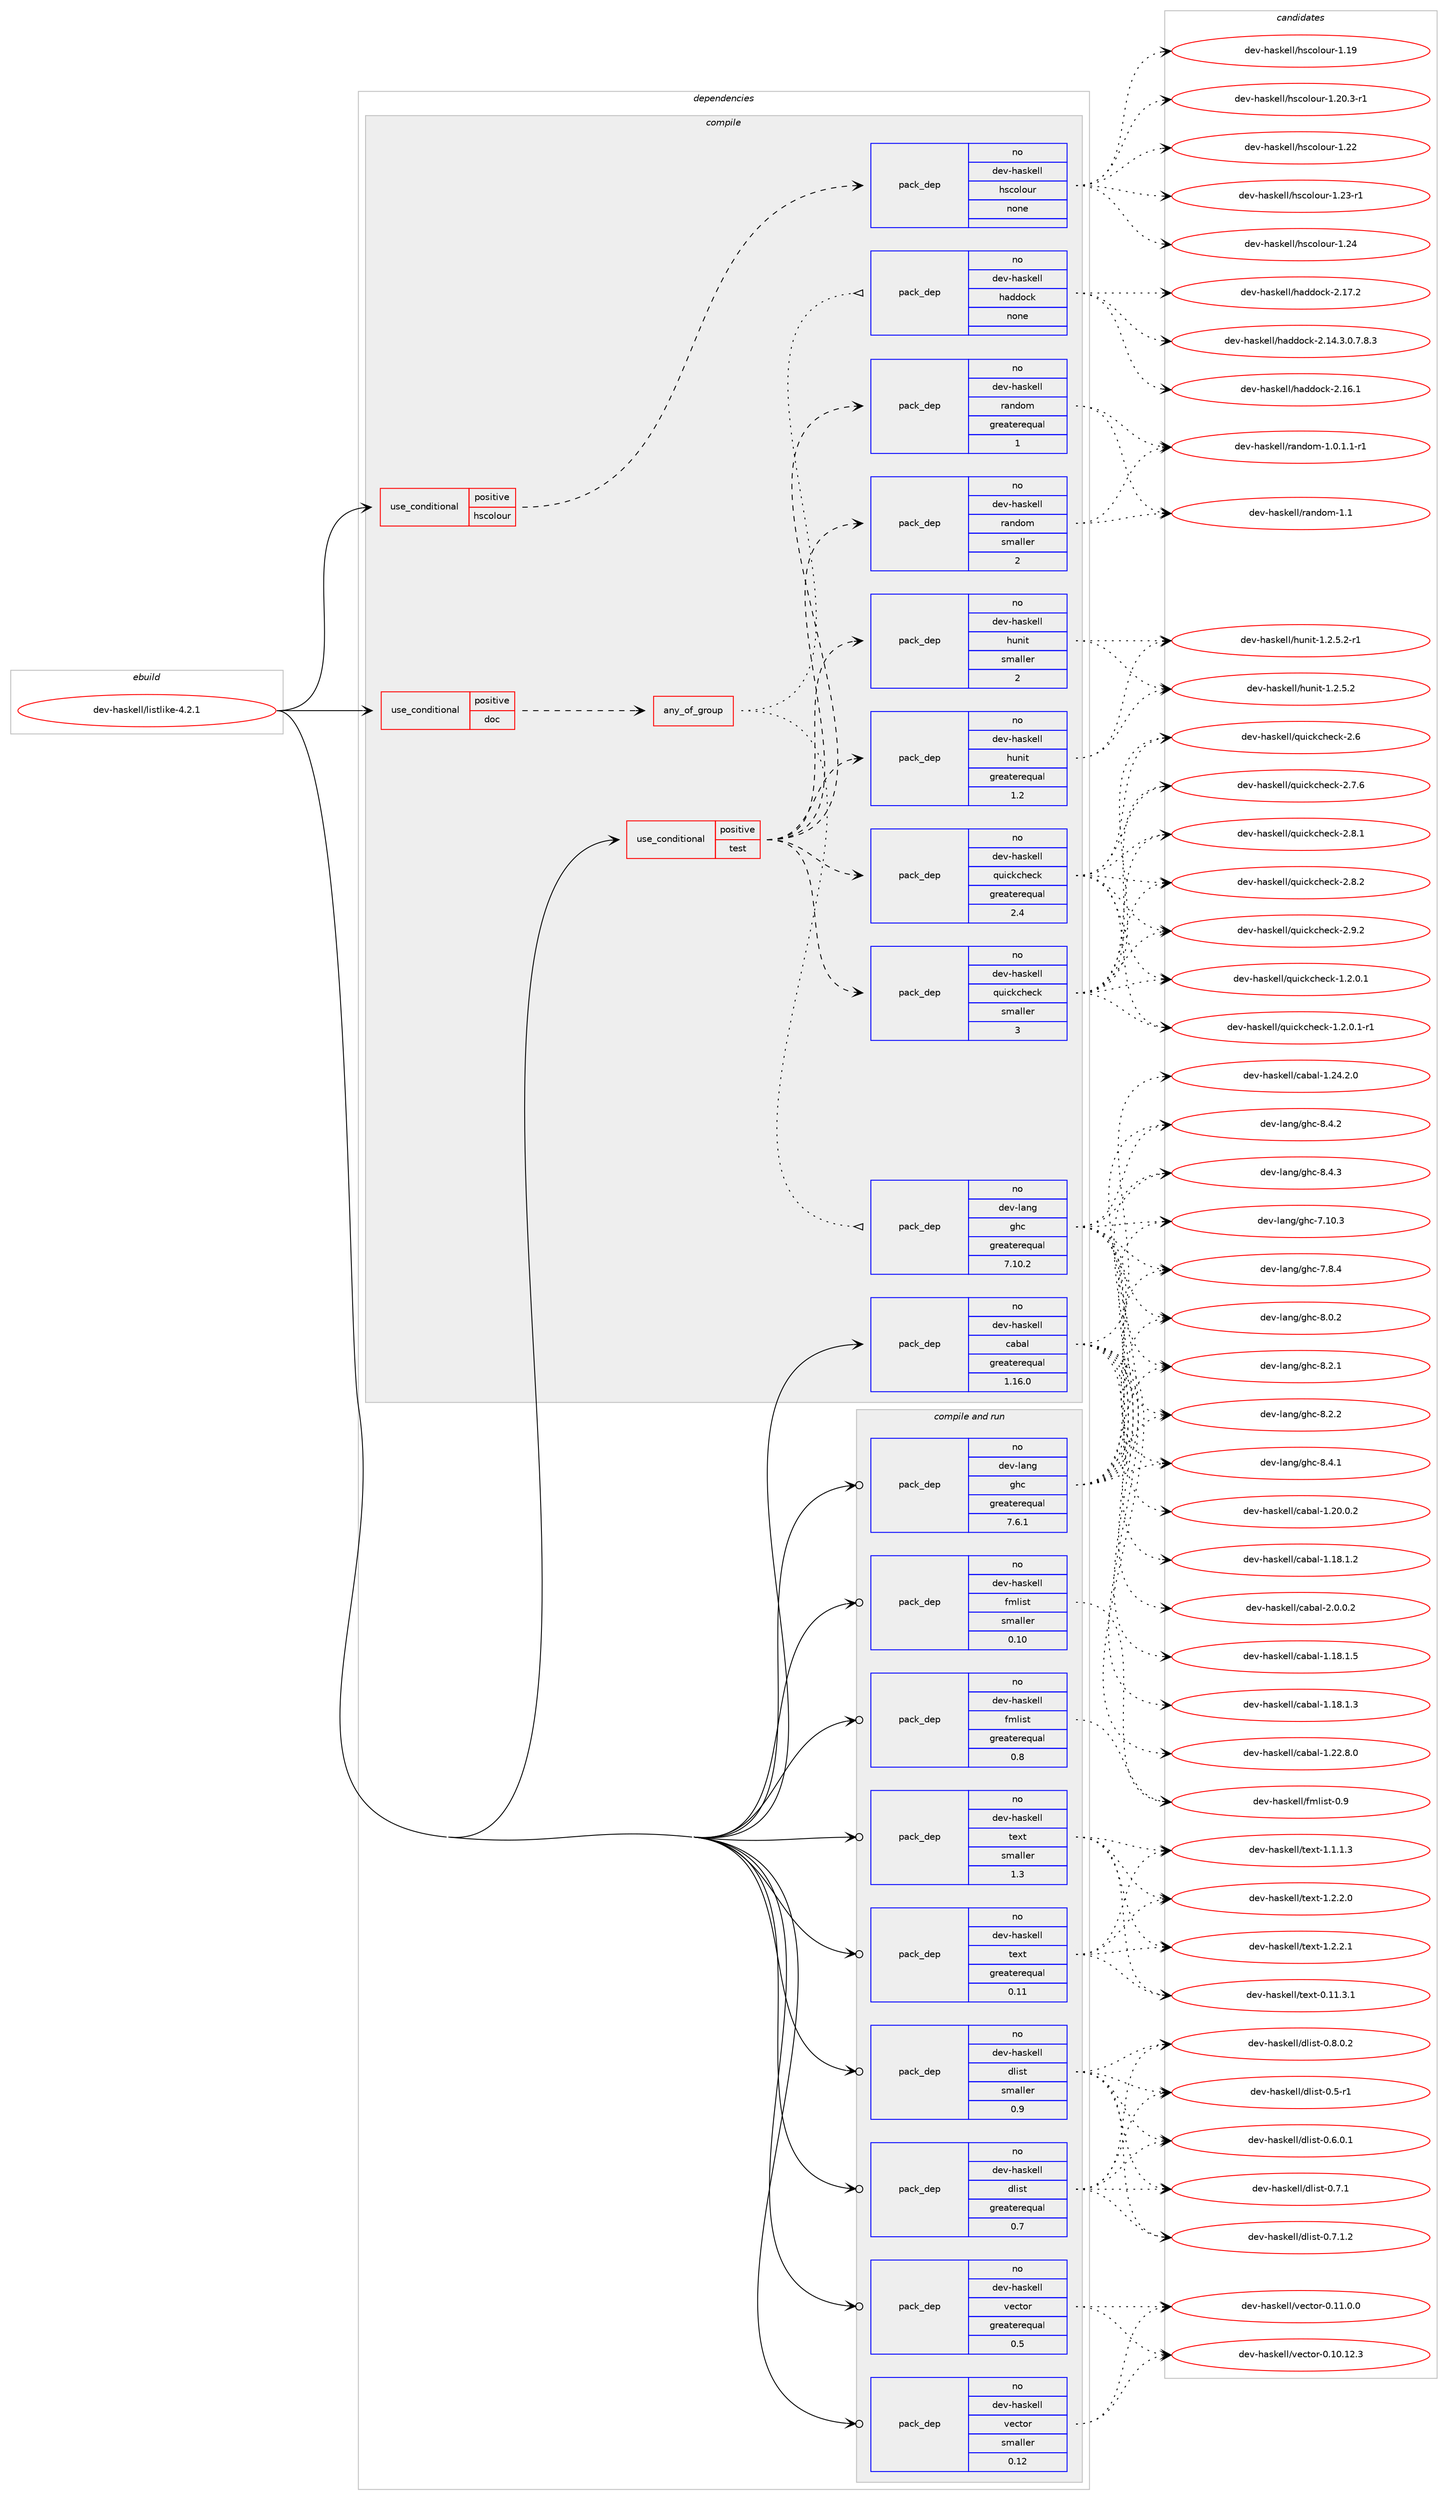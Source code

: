 digraph prolog {

# *************
# Graph options
# *************

newrank=true;
concentrate=true;
compound=true;
graph [rankdir=LR,fontname=Helvetica,fontsize=10,ranksep=1.5];#, ranksep=2.5, nodesep=0.2];
edge  [arrowhead=vee];
node  [fontname=Helvetica,fontsize=10];

# **********
# The ebuild
# **********

subgraph cluster_leftcol {
color=gray;
rank=same;
label=<<i>ebuild</i>>;
id [label="dev-haskell/listlike-4.2.1", color=red, width=4, href="../dev-haskell/listlike-4.2.1.svg"];
}

# ****************
# The dependencies
# ****************

subgraph cluster_midcol {
color=gray;
label=<<i>dependencies</i>>;
subgraph cluster_compile {
fillcolor="#eeeeee";
style=filled;
label=<<i>compile</i>>;
subgraph cond360550 {
dependency1338678 [label=<<TABLE BORDER="0" CELLBORDER="1" CELLSPACING="0" CELLPADDING="4"><TR><TD ROWSPAN="3" CELLPADDING="10">use_conditional</TD></TR><TR><TD>positive</TD></TR><TR><TD>doc</TD></TR></TABLE>>, shape=none, color=red];
subgraph any21203 {
dependency1338679 [label=<<TABLE BORDER="0" CELLBORDER="1" CELLSPACING="0" CELLPADDING="4"><TR><TD CELLPADDING="10">any_of_group</TD></TR></TABLE>>, shape=none, color=red];subgraph pack956373 {
dependency1338680 [label=<<TABLE BORDER="0" CELLBORDER="1" CELLSPACING="0" CELLPADDING="4" WIDTH="220"><TR><TD ROWSPAN="6" CELLPADDING="30">pack_dep</TD></TR><TR><TD WIDTH="110">no</TD></TR><TR><TD>dev-haskell</TD></TR><TR><TD>haddock</TD></TR><TR><TD>none</TD></TR><TR><TD></TD></TR></TABLE>>, shape=none, color=blue];
}
dependency1338679:e -> dependency1338680:w [weight=20,style="dotted",arrowhead="oinv"];
subgraph pack956374 {
dependency1338681 [label=<<TABLE BORDER="0" CELLBORDER="1" CELLSPACING="0" CELLPADDING="4" WIDTH="220"><TR><TD ROWSPAN="6" CELLPADDING="30">pack_dep</TD></TR><TR><TD WIDTH="110">no</TD></TR><TR><TD>dev-lang</TD></TR><TR><TD>ghc</TD></TR><TR><TD>greaterequal</TD></TR><TR><TD>7.10.2</TD></TR></TABLE>>, shape=none, color=blue];
}
dependency1338679:e -> dependency1338681:w [weight=20,style="dotted",arrowhead="oinv"];
}
dependency1338678:e -> dependency1338679:w [weight=20,style="dashed",arrowhead="vee"];
}
id:e -> dependency1338678:w [weight=20,style="solid",arrowhead="vee"];
subgraph cond360551 {
dependency1338682 [label=<<TABLE BORDER="0" CELLBORDER="1" CELLSPACING="0" CELLPADDING="4"><TR><TD ROWSPAN="3" CELLPADDING="10">use_conditional</TD></TR><TR><TD>positive</TD></TR><TR><TD>hscolour</TD></TR></TABLE>>, shape=none, color=red];
subgraph pack956375 {
dependency1338683 [label=<<TABLE BORDER="0" CELLBORDER="1" CELLSPACING="0" CELLPADDING="4" WIDTH="220"><TR><TD ROWSPAN="6" CELLPADDING="30">pack_dep</TD></TR><TR><TD WIDTH="110">no</TD></TR><TR><TD>dev-haskell</TD></TR><TR><TD>hscolour</TD></TR><TR><TD>none</TD></TR><TR><TD></TD></TR></TABLE>>, shape=none, color=blue];
}
dependency1338682:e -> dependency1338683:w [weight=20,style="dashed",arrowhead="vee"];
}
id:e -> dependency1338682:w [weight=20,style="solid",arrowhead="vee"];
subgraph cond360552 {
dependency1338684 [label=<<TABLE BORDER="0" CELLBORDER="1" CELLSPACING="0" CELLPADDING="4"><TR><TD ROWSPAN="3" CELLPADDING="10">use_conditional</TD></TR><TR><TD>positive</TD></TR><TR><TD>test</TD></TR></TABLE>>, shape=none, color=red];
subgraph pack956376 {
dependency1338685 [label=<<TABLE BORDER="0" CELLBORDER="1" CELLSPACING="0" CELLPADDING="4" WIDTH="220"><TR><TD ROWSPAN="6" CELLPADDING="30">pack_dep</TD></TR><TR><TD WIDTH="110">no</TD></TR><TR><TD>dev-haskell</TD></TR><TR><TD>hunit</TD></TR><TR><TD>greaterequal</TD></TR><TR><TD>1.2</TD></TR></TABLE>>, shape=none, color=blue];
}
dependency1338684:e -> dependency1338685:w [weight=20,style="dashed",arrowhead="vee"];
subgraph pack956377 {
dependency1338686 [label=<<TABLE BORDER="0" CELLBORDER="1" CELLSPACING="0" CELLPADDING="4" WIDTH="220"><TR><TD ROWSPAN="6" CELLPADDING="30">pack_dep</TD></TR><TR><TD WIDTH="110">no</TD></TR><TR><TD>dev-haskell</TD></TR><TR><TD>hunit</TD></TR><TR><TD>smaller</TD></TR><TR><TD>2</TD></TR></TABLE>>, shape=none, color=blue];
}
dependency1338684:e -> dependency1338686:w [weight=20,style="dashed",arrowhead="vee"];
subgraph pack956378 {
dependency1338687 [label=<<TABLE BORDER="0" CELLBORDER="1" CELLSPACING="0" CELLPADDING="4" WIDTH="220"><TR><TD ROWSPAN="6" CELLPADDING="30">pack_dep</TD></TR><TR><TD WIDTH="110">no</TD></TR><TR><TD>dev-haskell</TD></TR><TR><TD>quickcheck</TD></TR><TR><TD>greaterequal</TD></TR><TR><TD>2.4</TD></TR></TABLE>>, shape=none, color=blue];
}
dependency1338684:e -> dependency1338687:w [weight=20,style="dashed",arrowhead="vee"];
subgraph pack956379 {
dependency1338688 [label=<<TABLE BORDER="0" CELLBORDER="1" CELLSPACING="0" CELLPADDING="4" WIDTH="220"><TR><TD ROWSPAN="6" CELLPADDING="30">pack_dep</TD></TR><TR><TD WIDTH="110">no</TD></TR><TR><TD>dev-haskell</TD></TR><TR><TD>quickcheck</TD></TR><TR><TD>smaller</TD></TR><TR><TD>3</TD></TR></TABLE>>, shape=none, color=blue];
}
dependency1338684:e -> dependency1338688:w [weight=20,style="dashed",arrowhead="vee"];
subgraph pack956380 {
dependency1338689 [label=<<TABLE BORDER="0" CELLBORDER="1" CELLSPACING="0" CELLPADDING="4" WIDTH="220"><TR><TD ROWSPAN="6" CELLPADDING="30">pack_dep</TD></TR><TR><TD WIDTH="110">no</TD></TR><TR><TD>dev-haskell</TD></TR><TR><TD>random</TD></TR><TR><TD>greaterequal</TD></TR><TR><TD>1</TD></TR></TABLE>>, shape=none, color=blue];
}
dependency1338684:e -> dependency1338689:w [weight=20,style="dashed",arrowhead="vee"];
subgraph pack956381 {
dependency1338690 [label=<<TABLE BORDER="0" CELLBORDER="1" CELLSPACING="0" CELLPADDING="4" WIDTH="220"><TR><TD ROWSPAN="6" CELLPADDING="30">pack_dep</TD></TR><TR><TD WIDTH="110">no</TD></TR><TR><TD>dev-haskell</TD></TR><TR><TD>random</TD></TR><TR><TD>smaller</TD></TR><TR><TD>2</TD></TR></TABLE>>, shape=none, color=blue];
}
dependency1338684:e -> dependency1338690:w [weight=20,style="dashed",arrowhead="vee"];
}
id:e -> dependency1338684:w [weight=20,style="solid",arrowhead="vee"];
subgraph pack956382 {
dependency1338691 [label=<<TABLE BORDER="0" CELLBORDER="1" CELLSPACING="0" CELLPADDING="4" WIDTH="220"><TR><TD ROWSPAN="6" CELLPADDING="30">pack_dep</TD></TR><TR><TD WIDTH="110">no</TD></TR><TR><TD>dev-haskell</TD></TR><TR><TD>cabal</TD></TR><TR><TD>greaterequal</TD></TR><TR><TD>1.16.0</TD></TR></TABLE>>, shape=none, color=blue];
}
id:e -> dependency1338691:w [weight=20,style="solid",arrowhead="vee"];
}
subgraph cluster_compileandrun {
fillcolor="#eeeeee";
style=filled;
label=<<i>compile and run</i>>;
subgraph pack956383 {
dependency1338692 [label=<<TABLE BORDER="0" CELLBORDER="1" CELLSPACING="0" CELLPADDING="4" WIDTH="220"><TR><TD ROWSPAN="6" CELLPADDING="30">pack_dep</TD></TR><TR><TD WIDTH="110">no</TD></TR><TR><TD>dev-haskell</TD></TR><TR><TD>dlist</TD></TR><TR><TD>greaterequal</TD></TR><TR><TD>0.7</TD></TR></TABLE>>, shape=none, color=blue];
}
id:e -> dependency1338692:w [weight=20,style="solid",arrowhead="odotvee"];
subgraph pack956384 {
dependency1338693 [label=<<TABLE BORDER="0" CELLBORDER="1" CELLSPACING="0" CELLPADDING="4" WIDTH="220"><TR><TD ROWSPAN="6" CELLPADDING="30">pack_dep</TD></TR><TR><TD WIDTH="110">no</TD></TR><TR><TD>dev-haskell</TD></TR><TR><TD>dlist</TD></TR><TR><TD>smaller</TD></TR><TR><TD>0.9</TD></TR></TABLE>>, shape=none, color=blue];
}
id:e -> dependency1338693:w [weight=20,style="solid",arrowhead="odotvee"];
subgraph pack956385 {
dependency1338694 [label=<<TABLE BORDER="0" CELLBORDER="1" CELLSPACING="0" CELLPADDING="4" WIDTH="220"><TR><TD ROWSPAN="6" CELLPADDING="30">pack_dep</TD></TR><TR><TD WIDTH="110">no</TD></TR><TR><TD>dev-haskell</TD></TR><TR><TD>fmlist</TD></TR><TR><TD>greaterequal</TD></TR><TR><TD>0.8</TD></TR></TABLE>>, shape=none, color=blue];
}
id:e -> dependency1338694:w [weight=20,style="solid",arrowhead="odotvee"];
subgraph pack956386 {
dependency1338695 [label=<<TABLE BORDER="0" CELLBORDER="1" CELLSPACING="0" CELLPADDING="4" WIDTH="220"><TR><TD ROWSPAN="6" CELLPADDING="30">pack_dep</TD></TR><TR><TD WIDTH="110">no</TD></TR><TR><TD>dev-haskell</TD></TR><TR><TD>fmlist</TD></TR><TR><TD>smaller</TD></TR><TR><TD>0.10</TD></TR></TABLE>>, shape=none, color=blue];
}
id:e -> dependency1338695:w [weight=20,style="solid",arrowhead="odotvee"];
subgraph pack956387 {
dependency1338696 [label=<<TABLE BORDER="0" CELLBORDER="1" CELLSPACING="0" CELLPADDING="4" WIDTH="220"><TR><TD ROWSPAN="6" CELLPADDING="30">pack_dep</TD></TR><TR><TD WIDTH="110">no</TD></TR><TR><TD>dev-haskell</TD></TR><TR><TD>text</TD></TR><TR><TD>greaterequal</TD></TR><TR><TD>0.11</TD></TR></TABLE>>, shape=none, color=blue];
}
id:e -> dependency1338696:w [weight=20,style="solid",arrowhead="odotvee"];
subgraph pack956388 {
dependency1338697 [label=<<TABLE BORDER="0" CELLBORDER="1" CELLSPACING="0" CELLPADDING="4" WIDTH="220"><TR><TD ROWSPAN="6" CELLPADDING="30">pack_dep</TD></TR><TR><TD WIDTH="110">no</TD></TR><TR><TD>dev-haskell</TD></TR><TR><TD>text</TD></TR><TR><TD>smaller</TD></TR><TR><TD>1.3</TD></TR></TABLE>>, shape=none, color=blue];
}
id:e -> dependency1338697:w [weight=20,style="solid",arrowhead="odotvee"];
subgraph pack956389 {
dependency1338698 [label=<<TABLE BORDER="0" CELLBORDER="1" CELLSPACING="0" CELLPADDING="4" WIDTH="220"><TR><TD ROWSPAN="6" CELLPADDING="30">pack_dep</TD></TR><TR><TD WIDTH="110">no</TD></TR><TR><TD>dev-haskell</TD></TR><TR><TD>vector</TD></TR><TR><TD>greaterequal</TD></TR><TR><TD>0.5</TD></TR></TABLE>>, shape=none, color=blue];
}
id:e -> dependency1338698:w [weight=20,style="solid",arrowhead="odotvee"];
subgraph pack956390 {
dependency1338699 [label=<<TABLE BORDER="0" CELLBORDER="1" CELLSPACING="0" CELLPADDING="4" WIDTH="220"><TR><TD ROWSPAN="6" CELLPADDING="30">pack_dep</TD></TR><TR><TD WIDTH="110">no</TD></TR><TR><TD>dev-haskell</TD></TR><TR><TD>vector</TD></TR><TR><TD>smaller</TD></TR><TR><TD>0.12</TD></TR></TABLE>>, shape=none, color=blue];
}
id:e -> dependency1338699:w [weight=20,style="solid",arrowhead="odotvee"];
subgraph pack956391 {
dependency1338700 [label=<<TABLE BORDER="0" CELLBORDER="1" CELLSPACING="0" CELLPADDING="4" WIDTH="220"><TR><TD ROWSPAN="6" CELLPADDING="30">pack_dep</TD></TR><TR><TD WIDTH="110">no</TD></TR><TR><TD>dev-lang</TD></TR><TR><TD>ghc</TD></TR><TR><TD>greaterequal</TD></TR><TR><TD>7.6.1</TD></TR></TABLE>>, shape=none, color=blue];
}
id:e -> dependency1338700:w [weight=20,style="solid",arrowhead="odotvee"];
}
subgraph cluster_run {
fillcolor="#eeeeee";
style=filled;
label=<<i>run</i>>;
}
}

# **************
# The candidates
# **************

subgraph cluster_choices {
rank=same;
color=gray;
label=<<i>candidates</i>>;

subgraph choice956373 {
color=black;
nodesep=1;
choice1001011184510497115107101108108471049710010011199107455046495246514648465546564651 [label="dev-haskell/haddock-2.14.3.0.7.8.3", color=red, width=4,href="../dev-haskell/haddock-2.14.3.0.7.8.3.svg"];
choice100101118451049711510710110810847104971001001119910745504649544649 [label="dev-haskell/haddock-2.16.1", color=red, width=4,href="../dev-haskell/haddock-2.16.1.svg"];
choice100101118451049711510710110810847104971001001119910745504649554650 [label="dev-haskell/haddock-2.17.2", color=red, width=4,href="../dev-haskell/haddock-2.17.2.svg"];
dependency1338680:e -> choice1001011184510497115107101108108471049710010011199107455046495246514648465546564651:w [style=dotted,weight="100"];
dependency1338680:e -> choice100101118451049711510710110810847104971001001119910745504649544649:w [style=dotted,weight="100"];
dependency1338680:e -> choice100101118451049711510710110810847104971001001119910745504649554650:w [style=dotted,weight="100"];
}
subgraph choice956374 {
color=black;
nodesep=1;
choice1001011184510897110103471031049945554649484651 [label="dev-lang/ghc-7.10.3", color=red, width=4,href="../dev-lang/ghc-7.10.3.svg"];
choice10010111845108971101034710310499455546564652 [label="dev-lang/ghc-7.8.4", color=red, width=4,href="../dev-lang/ghc-7.8.4.svg"];
choice10010111845108971101034710310499455646484650 [label="dev-lang/ghc-8.0.2", color=red, width=4,href="../dev-lang/ghc-8.0.2.svg"];
choice10010111845108971101034710310499455646504649 [label="dev-lang/ghc-8.2.1", color=red, width=4,href="../dev-lang/ghc-8.2.1.svg"];
choice10010111845108971101034710310499455646504650 [label="dev-lang/ghc-8.2.2", color=red, width=4,href="../dev-lang/ghc-8.2.2.svg"];
choice10010111845108971101034710310499455646524649 [label="dev-lang/ghc-8.4.1", color=red, width=4,href="../dev-lang/ghc-8.4.1.svg"];
choice10010111845108971101034710310499455646524650 [label="dev-lang/ghc-8.4.2", color=red, width=4,href="../dev-lang/ghc-8.4.2.svg"];
choice10010111845108971101034710310499455646524651 [label="dev-lang/ghc-8.4.3", color=red, width=4,href="../dev-lang/ghc-8.4.3.svg"];
dependency1338681:e -> choice1001011184510897110103471031049945554649484651:w [style=dotted,weight="100"];
dependency1338681:e -> choice10010111845108971101034710310499455546564652:w [style=dotted,weight="100"];
dependency1338681:e -> choice10010111845108971101034710310499455646484650:w [style=dotted,weight="100"];
dependency1338681:e -> choice10010111845108971101034710310499455646504649:w [style=dotted,weight="100"];
dependency1338681:e -> choice10010111845108971101034710310499455646504650:w [style=dotted,weight="100"];
dependency1338681:e -> choice10010111845108971101034710310499455646524649:w [style=dotted,weight="100"];
dependency1338681:e -> choice10010111845108971101034710310499455646524650:w [style=dotted,weight="100"];
dependency1338681:e -> choice10010111845108971101034710310499455646524651:w [style=dotted,weight="100"];
}
subgraph choice956375 {
color=black;
nodesep=1;
choice100101118451049711510710110810847104115991111081111171144549464957 [label="dev-haskell/hscolour-1.19", color=red, width=4,href="../dev-haskell/hscolour-1.19.svg"];
choice10010111845104971151071011081084710411599111108111117114454946504846514511449 [label="dev-haskell/hscolour-1.20.3-r1", color=red, width=4,href="../dev-haskell/hscolour-1.20.3-r1.svg"];
choice100101118451049711510710110810847104115991111081111171144549465050 [label="dev-haskell/hscolour-1.22", color=red, width=4,href="../dev-haskell/hscolour-1.22.svg"];
choice1001011184510497115107101108108471041159911110811111711445494650514511449 [label="dev-haskell/hscolour-1.23-r1", color=red, width=4,href="../dev-haskell/hscolour-1.23-r1.svg"];
choice100101118451049711510710110810847104115991111081111171144549465052 [label="dev-haskell/hscolour-1.24", color=red, width=4,href="../dev-haskell/hscolour-1.24.svg"];
dependency1338683:e -> choice100101118451049711510710110810847104115991111081111171144549464957:w [style=dotted,weight="100"];
dependency1338683:e -> choice10010111845104971151071011081084710411599111108111117114454946504846514511449:w [style=dotted,weight="100"];
dependency1338683:e -> choice100101118451049711510710110810847104115991111081111171144549465050:w [style=dotted,weight="100"];
dependency1338683:e -> choice1001011184510497115107101108108471041159911110811111711445494650514511449:w [style=dotted,weight="100"];
dependency1338683:e -> choice100101118451049711510710110810847104115991111081111171144549465052:w [style=dotted,weight="100"];
}
subgraph choice956376 {
color=black;
nodesep=1;
choice1001011184510497115107101108108471041171101051164549465046534650 [label="dev-haskell/hunit-1.2.5.2", color=red, width=4,href="../dev-haskell/hunit-1.2.5.2.svg"];
choice10010111845104971151071011081084710411711010511645494650465346504511449 [label="dev-haskell/hunit-1.2.5.2-r1", color=red, width=4,href="../dev-haskell/hunit-1.2.5.2-r1.svg"];
dependency1338685:e -> choice1001011184510497115107101108108471041171101051164549465046534650:w [style=dotted,weight="100"];
dependency1338685:e -> choice10010111845104971151071011081084710411711010511645494650465346504511449:w [style=dotted,weight="100"];
}
subgraph choice956377 {
color=black;
nodesep=1;
choice1001011184510497115107101108108471041171101051164549465046534650 [label="dev-haskell/hunit-1.2.5.2", color=red, width=4,href="../dev-haskell/hunit-1.2.5.2.svg"];
choice10010111845104971151071011081084710411711010511645494650465346504511449 [label="dev-haskell/hunit-1.2.5.2-r1", color=red, width=4,href="../dev-haskell/hunit-1.2.5.2-r1.svg"];
dependency1338686:e -> choice1001011184510497115107101108108471041171101051164549465046534650:w [style=dotted,weight="100"];
dependency1338686:e -> choice10010111845104971151071011081084710411711010511645494650465346504511449:w [style=dotted,weight="100"];
}
subgraph choice956378 {
color=black;
nodesep=1;
choice1001011184510497115107101108108471131171059910799104101991074549465046484649 [label="dev-haskell/quickcheck-1.2.0.1", color=red, width=4,href="../dev-haskell/quickcheck-1.2.0.1.svg"];
choice10010111845104971151071011081084711311710599107991041019910745494650464846494511449 [label="dev-haskell/quickcheck-1.2.0.1-r1", color=red, width=4,href="../dev-haskell/quickcheck-1.2.0.1-r1.svg"];
choice10010111845104971151071011081084711311710599107991041019910745504654 [label="dev-haskell/quickcheck-2.6", color=red, width=4,href="../dev-haskell/quickcheck-2.6.svg"];
choice100101118451049711510710110810847113117105991079910410199107455046554654 [label="dev-haskell/quickcheck-2.7.6", color=red, width=4,href="../dev-haskell/quickcheck-2.7.6.svg"];
choice100101118451049711510710110810847113117105991079910410199107455046564649 [label="dev-haskell/quickcheck-2.8.1", color=red, width=4,href="../dev-haskell/quickcheck-2.8.1.svg"];
choice100101118451049711510710110810847113117105991079910410199107455046564650 [label="dev-haskell/quickcheck-2.8.2", color=red, width=4,href="../dev-haskell/quickcheck-2.8.2.svg"];
choice100101118451049711510710110810847113117105991079910410199107455046574650 [label="dev-haskell/quickcheck-2.9.2", color=red, width=4,href="../dev-haskell/quickcheck-2.9.2.svg"];
dependency1338687:e -> choice1001011184510497115107101108108471131171059910799104101991074549465046484649:w [style=dotted,weight="100"];
dependency1338687:e -> choice10010111845104971151071011081084711311710599107991041019910745494650464846494511449:w [style=dotted,weight="100"];
dependency1338687:e -> choice10010111845104971151071011081084711311710599107991041019910745504654:w [style=dotted,weight="100"];
dependency1338687:e -> choice100101118451049711510710110810847113117105991079910410199107455046554654:w [style=dotted,weight="100"];
dependency1338687:e -> choice100101118451049711510710110810847113117105991079910410199107455046564649:w [style=dotted,weight="100"];
dependency1338687:e -> choice100101118451049711510710110810847113117105991079910410199107455046564650:w [style=dotted,weight="100"];
dependency1338687:e -> choice100101118451049711510710110810847113117105991079910410199107455046574650:w [style=dotted,weight="100"];
}
subgraph choice956379 {
color=black;
nodesep=1;
choice1001011184510497115107101108108471131171059910799104101991074549465046484649 [label="dev-haskell/quickcheck-1.2.0.1", color=red, width=4,href="../dev-haskell/quickcheck-1.2.0.1.svg"];
choice10010111845104971151071011081084711311710599107991041019910745494650464846494511449 [label="dev-haskell/quickcheck-1.2.0.1-r1", color=red, width=4,href="../dev-haskell/quickcheck-1.2.0.1-r1.svg"];
choice10010111845104971151071011081084711311710599107991041019910745504654 [label="dev-haskell/quickcheck-2.6", color=red, width=4,href="../dev-haskell/quickcheck-2.6.svg"];
choice100101118451049711510710110810847113117105991079910410199107455046554654 [label="dev-haskell/quickcheck-2.7.6", color=red, width=4,href="../dev-haskell/quickcheck-2.7.6.svg"];
choice100101118451049711510710110810847113117105991079910410199107455046564649 [label="dev-haskell/quickcheck-2.8.1", color=red, width=4,href="../dev-haskell/quickcheck-2.8.1.svg"];
choice100101118451049711510710110810847113117105991079910410199107455046564650 [label="dev-haskell/quickcheck-2.8.2", color=red, width=4,href="../dev-haskell/quickcheck-2.8.2.svg"];
choice100101118451049711510710110810847113117105991079910410199107455046574650 [label="dev-haskell/quickcheck-2.9.2", color=red, width=4,href="../dev-haskell/quickcheck-2.9.2.svg"];
dependency1338688:e -> choice1001011184510497115107101108108471131171059910799104101991074549465046484649:w [style=dotted,weight="100"];
dependency1338688:e -> choice10010111845104971151071011081084711311710599107991041019910745494650464846494511449:w [style=dotted,weight="100"];
dependency1338688:e -> choice10010111845104971151071011081084711311710599107991041019910745504654:w [style=dotted,weight="100"];
dependency1338688:e -> choice100101118451049711510710110810847113117105991079910410199107455046554654:w [style=dotted,weight="100"];
dependency1338688:e -> choice100101118451049711510710110810847113117105991079910410199107455046564649:w [style=dotted,weight="100"];
dependency1338688:e -> choice100101118451049711510710110810847113117105991079910410199107455046564650:w [style=dotted,weight="100"];
dependency1338688:e -> choice100101118451049711510710110810847113117105991079910410199107455046574650:w [style=dotted,weight="100"];
}
subgraph choice956380 {
color=black;
nodesep=1;
choice1001011184510497115107101108108471149711010011110945494648464946494511449 [label="dev-haskell/random-1.0.1.1-r1", color=red, width=4,href="../dev-haskell/random-1.0.1.1-r1.svg"];
choice1001011184510497115107101108108471149711010011110945494649 [label="dev-haskell/random-1.1", color=red, width=4,href="../dev-haskell/random-1.1.svg"];
dependency1338689:e -> choice1001011184510497115107101108108471149711010011110945494648464946494511449:w [style=dotted,weight="100"];
dependency1338689:e -> choice1001011184510497115107101108108471149711010011110945494649:w [style=dotted,weight="100"];
}
subgraph choice956381 {
color=black;
nodesep=1;
choice1001011184510497115107101108108471149711010011110945494648464946494511449 [label="dev-haskell/random-1.0.1.1-r1", color=red, width=4,href="../dev-haskell/random-1.0.1.1-r1.svg"];
choice1001011184510497115107101108108471149711010011110945494649 [label="dev-haskell/random-1.1", color=red, width=4,href="../dev-haskell/random-1.1.svg"];
dependency1338690:e -> choice1001011184510497115107101108108471149711010011110945494648464946494511449:w [style=dotted,weight="100"];
dependency1338690:e -> choice1001011184510497115107101108108471149711010011110945494649:w [style=dotted,weight="100"];
}
subgraph choice956382 {
color=black;
nodesep=1;
choice10010111845104971151071011081084799979897108454946495646494650 [label="dev-haskell/cabal-1.18.1.2", color=red, width=4,href="../dev-haskell/cabal-1.18.1.2.svg"];
choice10010111845104971151071011081084799979897108454946495646494651 [label="dev-haskell/cabal-1.18.1.3", color=red, width=4,href="../dev-haskell/cabal-1.18.1.3.svg"];
choice10010111845104971151071011081084799979897108454946495646494653 [label="dev-haskell/cabal-1.18.1.5", color=red, width=4,href="../dev-haskell/cabal-1.18.1.5.svg"];
choice10010111845104971151071011081084799979897108454946504846484650 [label="dev-haskell/cabal-1.20.0.2", color=red, width=4,href="../dev-haskell/cabal-1.20.0.2.svg"];
choice10010111845104971151071011081084799979897108454946505046564648 [label="dev-haskell/cabal-1.22.8.0", color=red, width=4,href="../dev-haskell/cabal-1.22.8.0.svg"];
choice10010111845104971151071011081084799979897108454946505246504648 [label="dev-haskell/cabal-1.24.2.0", color=red, width=4,href="../dev-haskell/cabal-1.24.2.0.svg"];
choice100101118451049711510710110810847999798971084550464846484650 [label="dev-haskell/cabal-2.0.0.2", color=red, width=4,href="../dev-haskell/cabal-2.0.0.2.svg"];
dependency1338691:e -> choice10010111845104971151071011081084799979897108454946495646494650:w [style=dotted,weight="100"];
dependency1338691:e -> choice10010111845104971151071011081084799979897108454946495646494651:w [style=dotted,weight="100"];
dependency1338691:e -> choice10010111845104971151071011081084799979897108454946495646494653:w [style=dotted,weight="100"];
dependency1338691:e -> choice10010111845104971151071011081084799979897108454946504846484650:w [style=dotted,weight="100"];
dependency1338691:e -> choice10010111845104971151071011081084799979897108454946505046564648:w [style=dotted,weight="100"];
dependency1338691:e -> choice10010111845104971151071011081084799979897108454946505246504648:w [style=dotted,weight="100"];
dependency1338691:e -> choice100101118451049711510710110810847999798971084550464846484650:w [style=dotted,weight="100"];
}
subgraph choice956383 {
color=black;
nodesep=1;
choice100101118451049711510710110810847100108105115116454846534511449 [label="dev-haskell/dlist-0.5-r1", color=red, width=4,href="../dev-haskell/dlist-0.5-r1.svg"];
choice1001011184510497115107101108108471001081051151164548465446484649 [label="dev-haskell/dlist-0.6.0.1", color=red, width=4,href="../dev-haskell/dlist-0.6.0.1.svg"];
choice100101118451049711510710110810847100108105115116454846554649 [label="dev-haskell/dlist-0.7.1", color=red, width=4,href="../dev-haskell/dlist-0.7.1.svg"];
choice1001011184510497115107101108108471001081051151164548465546494650 [label="dev-haskell/dlist-0.7.1.2", color=red, width=4,href="../dev-haskell/dlist-0.7.1.2.svg"];
choice1001011184510497115107101108108471001081051151164548465646484650 [label="dev-haskell/dlist-0.8.0.2", color=red, width=4,href="../dev-haskell/dlist-0.8.0.2.svg"];
dependency1338692:e -> choice100101118451049711510710110810847100108105115116454846534511449:w [style=dotted,weight="100"];
dependency1338692:e -> choice1001011184510497115107101108108471001081051151164548465446484649:w [style=dotted,weight="100"];
dependency1338692:e -> choice100101118451049711510710110810847100108105115116454846554649:w [style=dotted,weight="100"];
dependency1338692:e -> choice1001011184510497115107101108108471001081051151164548465546494650:w [style=dotted,weight="100"];
dependency1338692:e -> choice1001011184510497115107101108108471001081051151164548465646484650:w [style=dotted,weight="100"];
}
subgraph choice956384 {
color=black;
nodesep=1;
choice100101118451049711510710110810847100108105115116454846534511449 [label="dev-haskell/dlist-0.5-r1", color=red, width=4,href="../dev-haskell/dlist-0.5-r1.svg"];
choice1001011184510497115107101108108471001081051151164548465446484649 [label="dev-haskell/dlist-0.6.0.1", color=red, width=4,href="../dev-haskell/dlist-0.6.0.1.svg"];
choice100101118451049711510710110810847100108105115116454846554649 [label="dev-haskell/dlist-0.7.1", color=red, width=4,href="../dev-haskell/dlist-0.7.1.svg"];
choice1001011184510497115107101108108471001081051151164548465546494650 [label="dev-haskell/dlist-0.7.1.2", color=red, width=4,href="../dev-haskell/dlist-0.7.1.2.svg"];
choice1001011184510497115107101108108471001081051151164548465646484650 [label="dev-haskell/dlist-0.8.0.2", color=red, width=4,href="../dev-haskell/dlist-0.8.0.2.svg"];
dependency1338693:e -> choice100101118451049711510710110810847100108105115116454846534511449:w [style=dotted,weight="100"];
dependency1338693:e -> choice1001011184510497115107101108108471001081051151164548465446484649:w [style=dotted,weight="100"];
dependency1338693:e -> choice100101118451049711510710110810847100108105115116454846554649:w [style=dotted,weight="100"];
dependency1338693:e -> choice1001011184510497115107101108108471001081051151164548465546494650:w [style=dotted,weight="100"];
dependency1338693:e -> choice1001011184510497115107101108108471001081051151164548465646484650:w [style=dotted,weight="100"];
}
subgraph choice956385 {
color=black;
nodesep=1;
choice10010111845104971151071011081084710210910810511511645484657 [label="dev-haskell/fmlist-0.9", color=red, width=4,href="../dev-haskell/fmlist-0.9.svg"];
dependency1338694:e -> choice10010111845104971151071011081084710210910810511511645484657:w [style=dotted,weight="100"];
}
subgraph choice956386 {
color=black;
nodesep=1;
choice10010111845104971151071011081084710210910810511511645484657 [label="dev-haskell/fmlist-0.9", color=red, width=4,href="../dev-haskell/fmlist-0.9.svg"];
dependency1338695:e -> choice10010111845104971151071011081084710210910810511511645484657:w [style=dotted,weight="100"];
}
subgraph choice956387 {
color=black;
nodesep=1;
choice100101118451049711510710110810847116101120116454846494946514649 [label="dev-haskell/text-0.11.3.1", color=red, width=4,href="../dev-haskell/text-0.11.3.1.svg"];
choice1001011184510497115107101108108471161011201164549464946494651 [label="dev-haskell/text-1.1.1.3", color=red, width=4,href="../dev-haskell/text-1.1.1.3.svg"];
choice1001011184510497115107101108108471161011201164549465046504648 [label="dev-haskell/text-1.2.2.0", color=red, width=4,href="../dev-haskell/text-1.2.2.0.svg"];
choice1001011184510497115107101108108471161011201164549465046504649 [label="dev-haskell/text-1.2.2.1", color=red, width=4,href="../dev-haskell/text-1.2.2.1.svg"];
dependency1338696:e -> choice100101118451049711510710110810847116101120116454846494946514649:w [style=dotted,weight="100"];
dependency1338696:e -> choice1001011184510497115107101108108471161011201164549464946494651:w [style=dotted,weight="100"];
dependency1338696:e -> choice1001011184510497115107101108108471161011201164549465046504648:w [style=dotted,weight="100"];
dependency1338696:e -> choice1001011184510497115107101108108471161011201164549465046504649:w [style=dotted,weight="100"];
}
subgraph choice956388 {
color=black;
nodesep=1;
choice100101118451049711510710110810847116101120116454846494946514649 [label="dev-haskell/text-0.11.3.1", color=red, width=4,href="../dev-haskell/text-0.11.3.1.svg"];
choice1001011184510497115107101108108471161011201164549464946494651 [label="dev-haskell/text-1.1.1.3", color=red, width=4,href="../dev-haskell/text-1.1.1.3.svg"];
choice1001011184510497115107101108108471161011201164549465046504648 [label="dev-haskell/text-1.2.2.0", color=red, width=4,href="../dev-haskell/text-1.2.2.0.svg"];
choice1001011184510497115107101108108471161011201164549465046504649 [label="dev-haskell/text-1.2.2.1", color=red, width=4,href="../dev-haskell/text-1.2.2.1.svg"];
dependency1338697:e -> choice100101118451049711510710110810847116101120116454846494946514649:w [style=dotted,weight="100"];
dependency1338697:e -> choice1001011184510497115107101108108471161011201164549464946494651:w [style=dotted,weight="100"];
dependency1338697:e -> choice1001011184510497115107101108108471161011201164549465046504648:w [style=dotted,weight="100"];
dependency1338697:e -> choice1001011184510497115107101108108471161011201164549465046504649:w [style=dotted,weight="100"];
}
subgraph choice956389 {
color=black;
nodesep=1;
choice1001011184510497115107101108108471181019911611111445484649484649504651 [label="dev-haskell/vector-0.10.12.3", color=red, width=4,href="../dev-haskell/vector-0.10.12.3.svg"];
choice10010111845104971151071011081084711810199116111114454846494946484648 [label="dev-haskell/vector-0.11.0.0", color=red, width=4,href="../dev-haskell/vector-0.11.0.0.svg"];
dependency1338698:e -> choice1001011184510497115107101108108471181019911611111445484649484649504651:w [style=dotted,weight="100"];
dependency1338698:e -> choice10010111845104971151071011081084711810199116111114454846494946484648:w [style=dotted,weight="100"];
}
subgraph choice956390 {
color=black;
nodesep=1;
choice1001011184510497115107101108108471181019911611111445484649484649504651 [label="dev-haskell/vector-0.10.12.3", color=red, width=4,href="../dev-haskell/vector-0.10.12.3.svg"];
choice10010111845104971151071011081084711810199116111114454846494946484648 [label="dev-haskell/vector-0.11.0.0", color=red, width=4,href="../dev-haskell/vector-0.11.0.0.svg"];
dependency1338699:e -> choice1001011184510497115107101108108471181019911611111445484649484649504651:w [style=dotted,weight="100"];
dependency1338699:e -> choice10010111845104971151071011081084711810199116111114454846494946484648:w [style=dotted,weight="100"];
}
subgraph choice956391 {
color=black;
nodesep=1;
choice1001011184510897110103471031049945554649484651 [label="dev-lang/ghc-7.10.3", color=red, width=4,href="../dev-lang/ghc-7.10.3.svg"];
choice10010111845108971101034710310499455546564652 [label="dev-lang/ghc-7.8.4", color=red, width=4,href="../dev-lang/ghc-7.8.4.svg"];
choice10010111845108971101034710310499455646484650 [label="dev-lang/ghc-8.0.2", color=red, width=4,href="../dev-lang/ghc-8.0.2.svg"];
choice10010111845108971101034710310499455646504649 [label="dev-lang/ghc-8.2.1", color=red, width=4,href="../dev-lang/ghc-8.2.1.svg"];
choice10010111845108971101034710310499455646504650 [label="dev-lang/ghc-8.2.2", color=red, width=4,href="../dev-lang/ghc-8.2.2.svg"];
choice10010111845108971101034710310499455646524649 [label="dev-lang/ghc-8.4.1", color=red, width=4,href="../dev-lang/ghc-8.4.1.svg"];
choice10010111845108971101034710310499455646524650 [label="dev-lang/ghc-8.4.2", color=red, width=4,href="../dev-lang/ghc-8.4.2.svg"];
choice10010111845108971101034710310499455646524651 [label="dev-lang/ghc-8.4.3", color=red, width=4,href="../dev-lang/ghc-8.4.3.svg"];
dependency1338700:e -> choice1001011184510897110103471031049945554649484651:w [style=dotted,weight="100"];
dependency1338700:e -> choice10010111845108971101034710310499455546564652:w [style=dotted,weight="100"];
dependency1338700:e -> choice10010111845108971101034710310499455646484650:w [style=dotted,weight="100"];
dependency1338700:e -> choice10010111845108971101034710310499455646504649:w [style=dotted,weight="100"];
dependency1338700:e -> choice10010111845108971101034710310499455646504650:w [style=dotted,weight="100"];
dependency1338700:e -> choice10010111845108971101034710310499455646524649:w [style=dotted,weight="100"];
dependency1338700:e -> choice10010111845108971101034710310499455646524650:w [style=dotted,weight="100"];
dependency1338700:e -> choice10010111845108971101034710310499455646524651:w [style=dotted,weight="100"];
}
}

}
